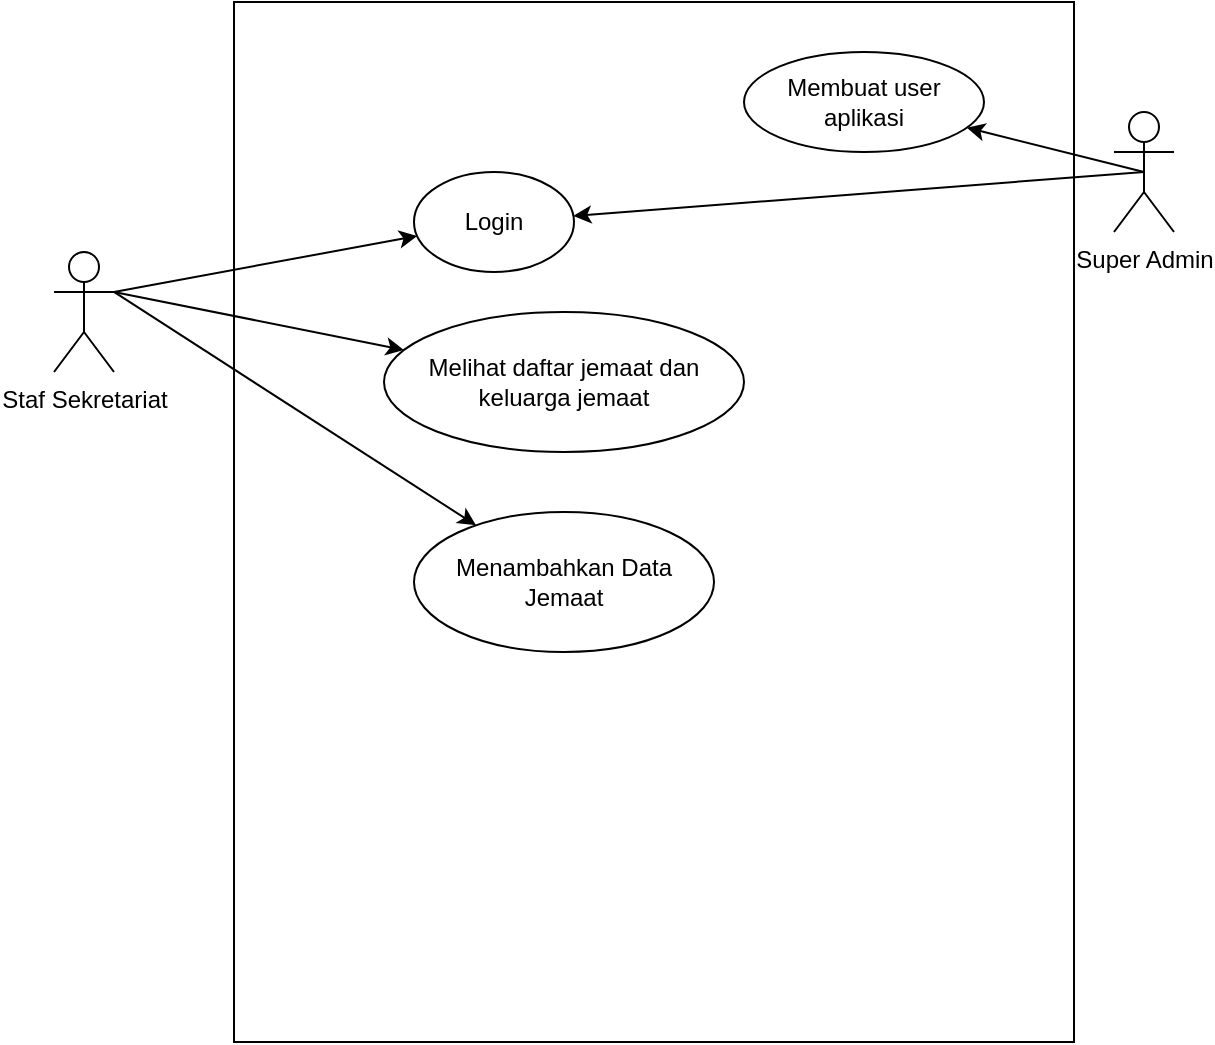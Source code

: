 <mxfile version="20.8.16" type="github">
  <diagram name="Page-1" id="bLTI692i0d68UO6NP8W0">
    <mxGraphModel dx="1434" dy="788" grid="1" gridSize="10" guides="1" tooltips="1" connect="1" arrows="1" fold="1" page="1" pageScale="1" pageWidth="850" pageHeight="1100" math="0" shadow="0">
      <root>
        <mxCell id="0" />
        <mxCell id="1" parent="0" />
        <mxCell id="piT_WqBOq5aaLzGfNvpe-1" value="" style="rounded=0;whiteSpace=wrap;html=1;" vertex="1" parent="1">
          <mxGeometry x="180" y="135" width="420" height="520" as="geometry" />
        </mxCell>
        <mxCell id="piT_WqBOq5aaLzGfNvpe-5" style="edgeStyle=none;rounded=0;orthogonalLoop=1;jettySize=auto;html=1;exitX=1;exitY=0.333;exitDx=0;exitDy=0;exitPerimeter=0;" edge="1" parent="1" source="eRFqwbBe9Qlbcm2T6zgd-1" target="piT_WqBOq5aaLzGfNvpe-4">
          <mxGeometry relative="1" as="geometry" />
        </mxCell>
        <mxCell id="piT_WqBOq5aaLzGfNvpe-10" style="edgeStyle=none;rounded=0;orthogonalLoop=1;jettySize=auto;html=1;exitX=1;exitY=0.333;exitDx=0;exitDy=0;exitPerimeter=0;" edge="1" parent="1" source="eRFqwbBe9Qlbcm2T6zgd-1" target="piT_WqBOq5aaLzGfNvpe-9">
          <mxGeometry relative="1" as="geometry" />
        </mxCell>
        <mxCell id="eRFqwbBe9Qlbcm2T6zgd-1" value="Staf Sekretariat" style="shape=umlActor;verticalLabelPosition=bottom;verticalAlign=top;html=1;outlineConnect=0;" parent="1" vertex="1">
          <mxGeometry x="90" y="260" width="30" height="60" as="geometry" />
        </mxCell>
        <mxCell id="piT_WqBOq5aaLzGfNvpe-2" value="Login" style="ellipse;whiteSpace=wrap;html=1;" vertex="1" parent="1">
          <mxGeometry x="270" y="220" width="80" height="50" as="geometry" />
        </mxCell>
        <mxCell id="piT_WqBOq5aaLzGfNvpe-3" style="rounded=0;orthogonalLoop=1;jettySize=auto;html=1;exitX=1;exitY=0.333;exitDx=0;exitDy=0;exitPerimeter=0;" edge="1" parent="1" source="eRFqwbBe9Qlbcm2T6zgd-1" target="piT_WqBOq5aaLzGfNvpe-2">
          <mxGeometry relative="1" as="geometry" />
        </mxCell>
        <mxCell id="piT_WqBOq5aaLzGfNvpe-4" value="Menambahkan Data Jemaat" style="ellipse;whiteSpace=wrap;html=1;" vertex="1" parent="1">
          <mxGeometry x="270" y="390" width="150" height="70" as="geometry" />
        </mxCell>
        <mxCell id="piT_WqBOq5aaLzGfNvpe-9" value="Melihat daftar jemaat dan keluarga jemaat" style="ellipse;whiteSpace=wrap;html=1;" vertex="1" parent="1">
          <mxGeometry x="255" y="290" width="180" height="70" as="geometry" />
        </mxCell>
        <mxCell id="piT_WqBOq5aaLzGfNvpe-13" style="edgeStyle=none;rounded=0;orthogonalLoop=1;jettySize=auto;html=1;exitX=0.5;exitY=0.5;exitDx=0;exitDy=0;exitPerimeter=0;" edge="1" parent="1" source="piT_WqBOq5aaLzGfNvpe-12" target="piT_WqBOq5aaLzGfNvpe-2">
          <mxGeometry relative="1" as="geometry" />
        </mxCell>
        <mxCell id="piT_WqBOq5aaLzGfNvpe-19" style="edgeStyle=none;rounded=0;orthogonalLoop=1;jettySize=auto;html=1;exitX=0.5;exitY=0.5;exitDx=0;exitDy=0;exitPerimeter=0;" edge="1" parent="1" source="piT_WqBOq5aaLzGfNvpe-12" target="piT_WqBOq5aaLzGfNvpe-18">
          <mxGeometry relative="1" as="geometry" />
        </mxCell>
        <mxCell id="piT_WqBOq5aaLzGfNvpe-12" value="Super Admin" style="shape=umlActor;verticalLabelPosition=bottom;verticalAlign=top;html=1;outlineConnect=0;" vertex="1" parent="1">
          <mxGeometry x="620" y="190" width="30" height="60" as="geometry" />
        </mxCell>
        <mxCell id="piT_WqBOq5aaLzGfNvpe-18" value="Membuat user aplikasi" style="ellipse;whiteSpace=wrap;html=1;" vertex="1" parent="1">
          <mxGeometry x="435" y="160" width="120" height="50" as="geometry" />
        </mxCell>
      </root>
    </mxGraphModel>
  </diagram>
</mxfile>
